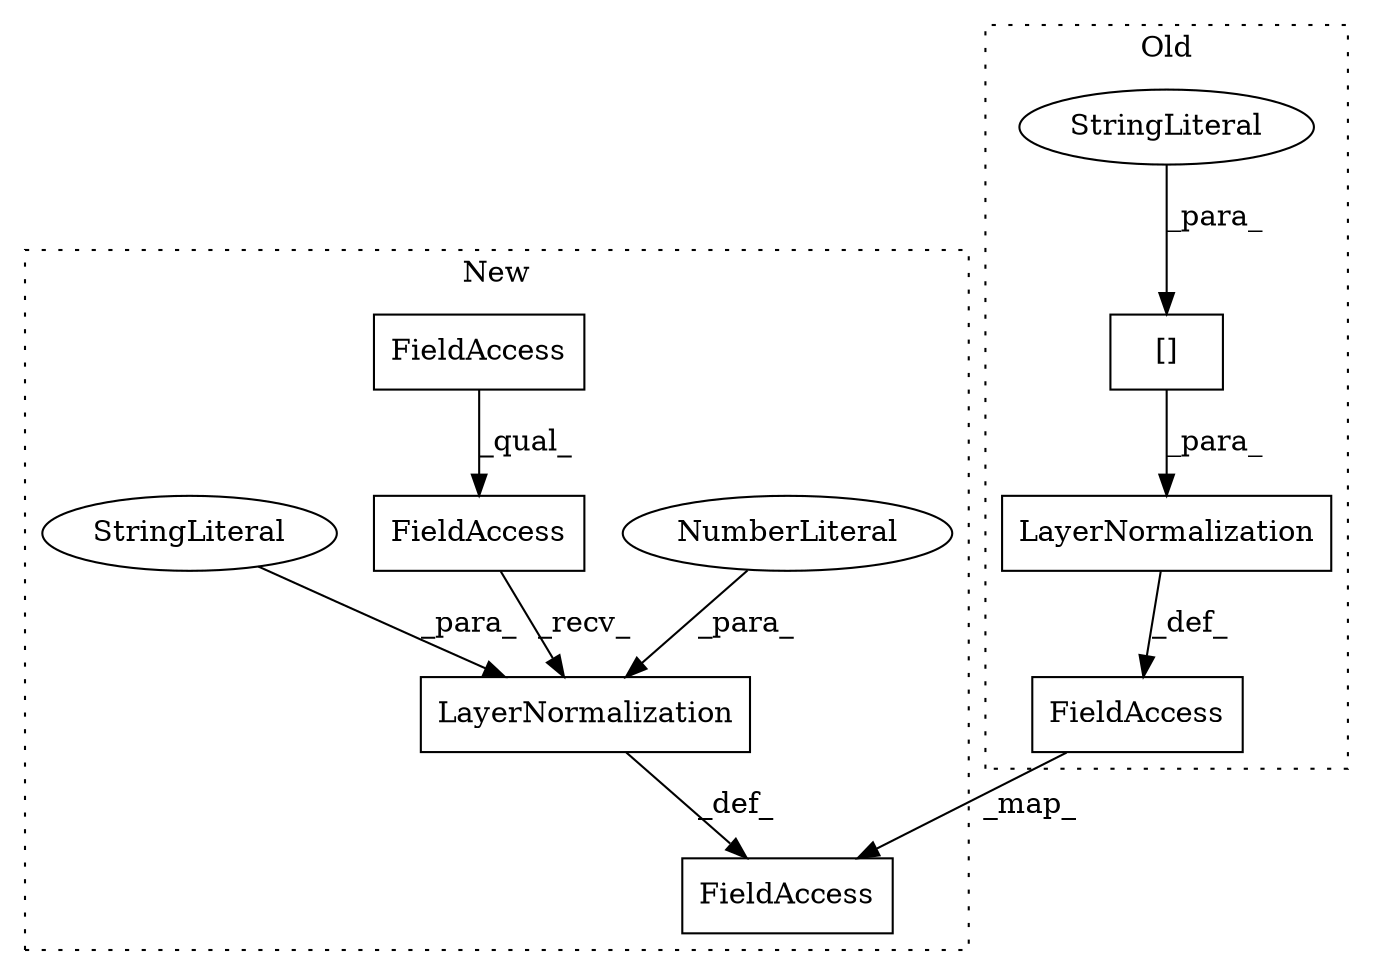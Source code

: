 digraph G {
subgraph cluster0 {
1 [label="[]" a="2" s="14279,14299" l="7,1" shape="box"];
6 [label="LayerNormalization" a="32" s="14260,14300" l="19,1" shape="box"];
8 [label="StringLiteral" a="45" s="14286" l="13" shape="ellipse"];
9 [label="FieldAccess" a="22" s="14234" l="25" shape="box"];
label = "Old";
style="dotted";
}
subgraph cluster1 {
2 [label="LayerNormalization" a="32" s="13244,13279" l="19,1" shape="box"];
3 [label="FieldAccess" a="22" s="13220" l="23" shape="box"];
4 [label="NumberLiteral" a="34" s="13263" l="6" shape="ellipse"];
5 [label="FieldAccess" a="22" s="13220" l="16" shape="box"];
7 [label="StringLiteral" a="45" s="13270" l="9" shape="ellipse"];
10 [label="FieldAccess" a="22" s="13194" l="25" shape="box"];
label = "New";
style="dotted";
}
1 -> 6 [label="_para_"];
2 -> 10 [label="_def_"];
3 -> 2 [label="_recv_"];
4 -> 2 [label="_para_"];
5 -> 3 [label="_qual_"];
6 -> 9 [label="_def_"];
7 -> 2 [label="_para_"];
8 -> 1 [label="_para_"];
9 -> 10 [label="_map_"];
}